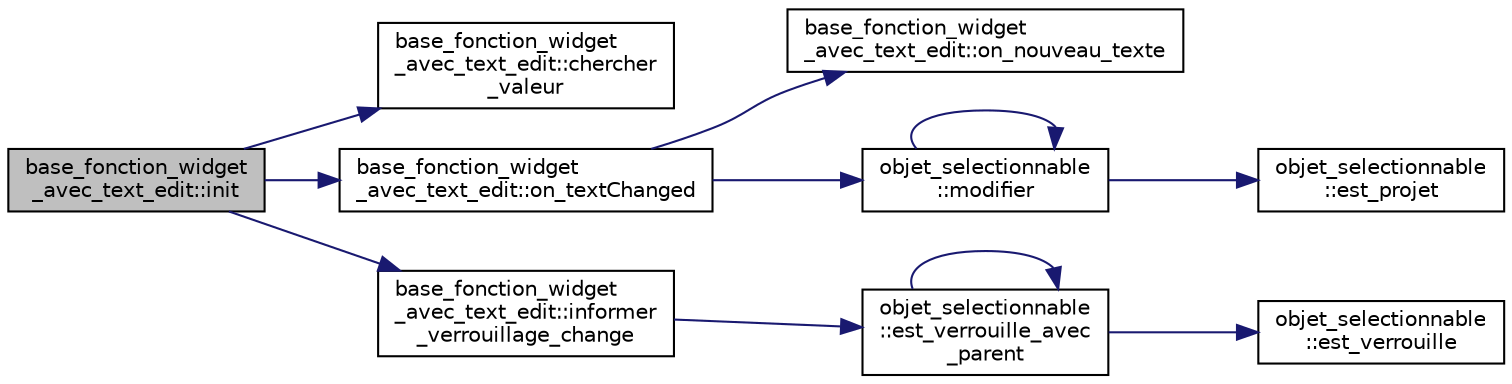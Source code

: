 digraph "base_fonction_widget_avec_text_edit::init"
{
  edge [fontname="Helvetica",fontsize="10",labelfontname="Helvetica",labelfontsize="10"];
  node [fontname="Helvetica",fontsize="10",shape=record];
  rankdir="LR";
  Node14 [label="base_fonction_widget\l_avec_text_edit::init",height=0.2,width=0.4,color="black", fillcolor="grey75", style="filled", fontcolor="black"];
  Node14 -> Node15 [color="midnightblue",fontsize="10",style="solid",fontname="Helvetica"];
  Node15 [label="base_fonction_widget\l_avec_text_edit::chercher\l_valeur",height=0.2,width=0.4,color="black", fillcolor="white", style="filled",URL="$classbase__fonction__widget__avec__text__edit.html#a6e78aad401933c6347db01a898ddd916"];
  Node14 -> Node16 [color="midnightblue",fontsize="10",style="solid",fontname="Helvetica"];
  Node16 [label="base_fonction_widget\l_avec_text_edit::on_textChanged",height=0.2,width=0.4,color="black", fillcolor="white", style="filled",URL="$classbase__fonction__widget__avec__text__edit.html#a520b4bb9206bef484c4741223762d70f"];
  Node16 -> Node17 [color="midnightblue",fontsize="10",style="solid",fontname="Helvetica"];
  Node17 [label="base_fonction_widget\l_avec_text_edit::on_nouveau_texte",height=0.2,width=0.4,color="black", fillcolor="white", style="filled",URL="$classbase__fonction__widget__avec__text__edit.html#a37f2f6960df0c557e0bcec3d19faa78a"];
  Node16 -> Node18 [color="midnightblue",fontsize="10",style="solid",fontname="Helvetica"];
  Node18 [label="objet_selectionnable\l::modifier",height=0.2,width=0.4,color="black", fillcolor="white", style="filled",URL="$classobjet__selectionnable.html#a9f76b8e89231a79c3fc840af874bd868"];
  Node18 -> Node19 [color="midnightblue",fontsize="10",style="solid",fontname="Helvetica"];
  Node19 [label="objet_selectionnable\l::est_projet",height=0.2,width=0.4,color="black", fillcolor="white", style="filled",URL="$classobjet__selectionnable.html#a49ea1a29523e46f099896477a2b43eaa"];
  Node18 -> Node18 [color="midnightblue",fontsize="10",style="solid",fontname="Helvetica"];
  Node14 -> Node20 [color="midnightblue",fontsize="10",style="solid",fontname="Helvetica"];
  Node20 [label="base_fonction_widget\l_avec_text_edit::informer\l_verrouillage_change",height=0.2,width=0.4,color="black", fillcolor="white", style="filled",URL="$classbase__fonction__widget__avec__text__edit.html#ab0e37417e61a7445e1d506b130073815"];
  Node20 -> Node21 [color="midnightblue",fontsize="10",style="solid",fontname="Helvetica"];
  Node21 [label="objet_selectionnable\l::est_verrouille_avec\l_parent",height=0.2,width=0.4,color="black", fillcolor="white", style="filled",URL="$classobjet__selectionnable.html#a001c4584a6430689f478544ec560fb7e"];
  Node21 -> Node22 [color="midnightblue",fontsize="10",style="solid",fontname="Helvetica"];
  Node22 [label="objet_selectionnable\l::est_verrouille",height=0.2,width=0.4,color="black", fillcolor="white", style="filled",URL="$classobjet__selectionnable.html#ae9c29950b9e5b582338ac659ecc3e3d6"];
  Node21 -> Node21 [color="midnightblue",fontsize="10",style="solid",fontname="Helvetica"];
}
